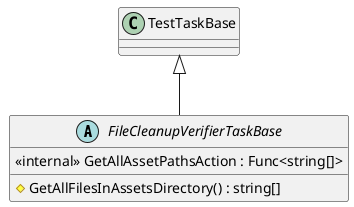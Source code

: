 @startuml
abstract class FileCleanupVerifierTaskBase {
    <<internal>> GetAllAssetPathsAction : Func<string[]>
    # GetAllFilesInAssetsDirectory() : string[]
}
TestTaskBase <|-- FileCleanupVerifierTaskBase
@enduml
